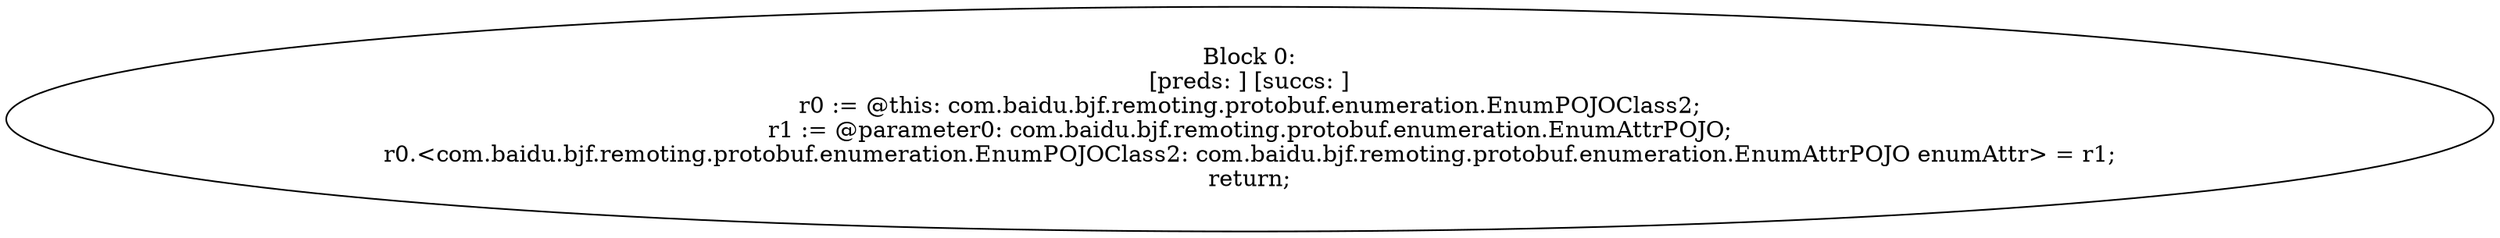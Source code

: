 digraph "unitGraph" {
    "Block 0:
[preds: ] [succs: ]
r0 := @this: com.baidu.bjf.remoting.protobuf.enumeration.EnumPOJOClass2;
r1 := @parameter0: com.baidu.bjf.remoting.protobuf.enumeration.EnumAttrPOJO;
r0.<com.baidu.bjf.remoting.protobuf.enumeration.EnumPOJOClass2: com.baidu.bjf.remoting.protobuf.enumeration.EnumAttrPOJO enumAttr> = r1;
return;
"
}
